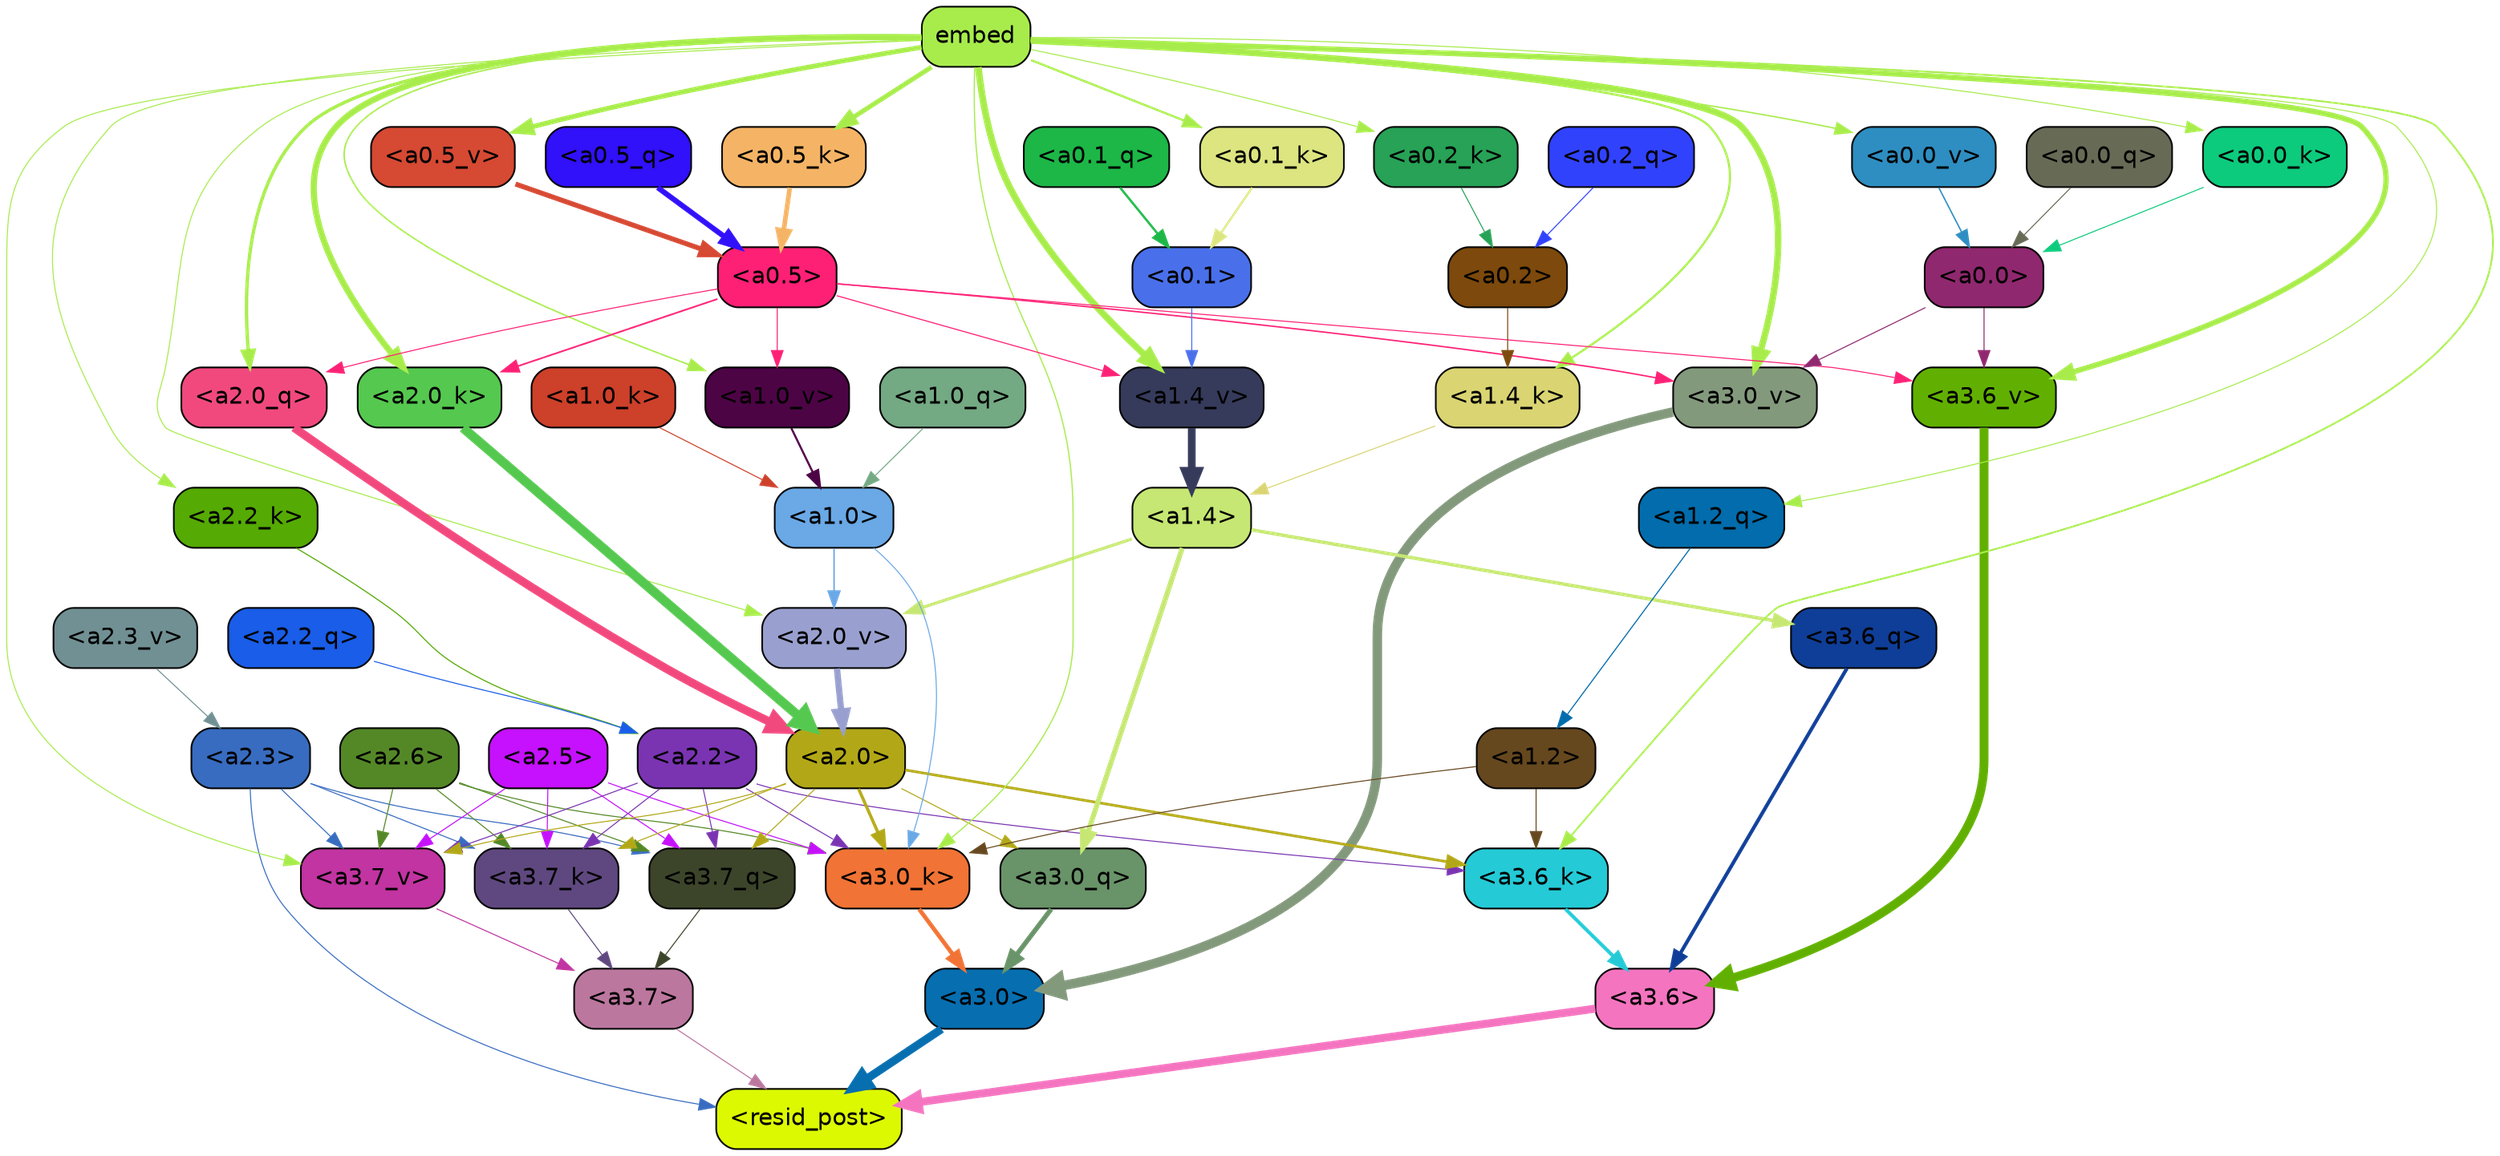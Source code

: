 strict digraph "" {
	graph [bgcolor=transparent,
		layout=dot,
		overlap=false,
		splines=true
	];
	"<a3.7>"	[color=black,
		fillcolor="#bc779f",
		fontname=Helvetica,
		shape=box,
		style="filled, rounded"];
	"<resid_post>"	[color=black,
		fillcolor="#dcf902",
		fontname=Helvetica,
		shape=box,
		style="filled, rounded"];
	"<a3.7>" -> "<resid_post>"	[color="#bc779f",
		penwidth=0.6];
	"<a3.6>"	[color=black,
		fillcolor="#f474bf",
		fontname=Helvetica,
		shape=box,
		style="filled, rounded"];
	"<a3.6>" -> "<resid_post>"	[color="#f474bf",
		penwidth=4.751592040061951];
	"<a3.0>"	[color=black,
		fillcolor="#076eb0",
		fontname=Helvetica,
		shape=box,
		style="filled, rounded"];
	"<a3.0>" -> "<resid_post>"	[color="#076eb0",
		penwidth=4.904066681861877];
	"<a2.3>"	[color=black,
		fillcolor="#376cc0",
		fontname=Helvetica,
		shape=box,
		style="filled, rounded"];
	"<a2.3>" -> "<resid_post>"	[color="#376cc0",
		penwidth=0.6];
	"<a3.7_q>"	[color=black,
		fillcolor="#3c452a",
		fontname=Helvetica,
		shape=box,
		style="filled, rounded"];
	"<a2.3>" -> "<a3.7_q>"	[color="#376cc0",
		penwidth=0.6];
	"<a3.7_k>"	[color=black,
		fillcolor="#5f487f",
		fontname=Helvetica,
		shape=box,
		style="filled, rounded"];
	"<a2.3>" -> "<a3.7_k>"	[color="#376cc0",
		penwidth=0.6];
	"<a3.7_v>"	[color=black,
		fillcolor="#c134a1",
		fontname=Helvetica,
		shape=box,
		style="filled, rounded"];
	"<a2.3>" -> "<a3.7_v>"	[color="#376cc0",
		penwidth=0.6];
	"<a3.7_q>" -> "<a3.7>"	[color="#3c452a",
		penwidth=0.6];
	"<a3.6_q>"	[color=black,
		fillcolor="#0f3e98",
		fontname=Helvetica,
		shape=box,
		style="filled, rounded"];
	"<a3.6_q>" -> "<a3.6>"	[color="#0f3e98",
		penwidth=2.160832464694977];
	"<a3.0_q>"	[color=black,
		fillcolor="#699368",
		fontname=Helvetica,
		shape=box,
		style="filled, rounded"];
	"<a3.0_q>" -> "<a3.0>"	[color="#699368",
		penwidth=2.870753765106201];
	"<a3.7_k>" -> "<a3.7>"	[color="#5f487f",
		penwidth=0.6];
	"<a3.6_k>"	[color=black,
		fillcolor="#24cad6",
		fontname=Helvetica,
		shape=box,
		style="filled, rounded"];
	"<a3.6_k>" -> "<a3.6>"	[color="#24cad6",
		penwidth=2.13908451795578];
	"<a3.0_k>"	[color=black,
		fillcolor="#f17335",
		fontname=Helvetica,
		shape=box,
		style="filled, rounded"];
	"<a3.0_k>" -> "<a3.0>"	[color="#f17335",
		penwidth=2.520303964614868];
	"<a3.7_v>" -> "<a3.7>"	[color="#c134a1",
		penwidth=0.6];
	"<a3.6_v>"	[color=black,
		fillcolor="#61b001",
		fontname=Helvetica,
		shape=box,
		style="filled, rounded"];
	"<a3.6_v>" -> "<a3.6>"	[color="#61b001",
		penwidth=5.297133803367615];
	"<a3.0_v>"	[color=black,
		fillcolor="#83997c",
		fontname=Helvetica,
		shape=box,
		style="filled, rounded"];
	"<a3.0_v>" -> "<a3.0>"	[color="#83997c",
		penwidth=5.680712580680847];
	"<a2.6>"	[color=black,
		fillcolor="#548827",
		fontname=Helvetica,
		shape=box,
		style="filled, rounded"];
	"<a2.6>" -> "<a3.7_q>"	[color="#548827",
		penwidth=0.6];
	"<a2.6>" -> "<a3.7_k>"	[color="#548827",
		penwidth=0.6];
	"<a2.6>" -> "<a3.0_k>"	[color="#548827",
		penwidth=0.6];
	"<a2.6>" -> "<a3.7_v>"	[color="#548827",
		penwidth=0.6];
	"<a2.5>"	[color=black,
		fillcolor="#c511fd",
		fontname=Helvetica,
		shape=box,
		style="filled, rounded"];
	"<a2.5>" -> "<a3.7_q>"	[color="#c511fd",
		penwidth=0.6];
	"<a2.5>" -> "<a3.7_k>"	[color="#c511fd",
		penwidth=0.6];
	"<a2.5>" -> "<a3.0_k>"	[color="#c511fd",
		penwidth=0.6];
	"<a2.5>" -> "<a3.7_v>"	[color="#c511fd",
		penwidth=0.6];
	"<a2.2>"	[color=black,
		fillcolor="#7a34b2",
		fontname=Helvetica,
		shape=box,
		style="filled, rounded"];
	"<a2.2>" -> "<a3.7_q>"	[color="#7a34b2",
		penwidth=0.6];
	"<a2.2>" -> "<a3.7_k>"	[color="#7a34b2",
		penwidth=0.6];
	"<a2.2>" -> "<a3.6_k>"	[color="#7a34b2",
		penwidth=0.6];
	"<a2.2>" -> "<a3.0_k>"	[color="#7a34b2",
		penwidth=0.6];
	"<a2.2>" -> "<a3.7_v>"	[color="#7a34b2",
		penwidth=0.6];
	"<a2.0>"	[color=black,
		fillcolor="#b2a817",
		fontname=Helvetica,
		shape=box,
		style="filled, rounded"];
	"<a2.0>" -> "<a3.7_q>"	[color="#b2a817",
		penwidth=0.6];
	"<a2.0>" -> "<a3.0_q>"	[color="#b2a817",
		penwidth=0.6];
	"<a2.0>" -> "<a3.7_k>"	[color="#b2a817",
		penwidth=0.6];
	"<a2.0>" -> "<a3.6_k>"	[color="#b2a817",
		penwidth=1.5897698998451233];
	"<a2.0>" -> "<a3.0_k>"	[color="#b2a817",
		penwidth=1.8405593037605286];
	"<a2.0>" -> "<a3.7_v>"	[color="#b2a817",
		penwidth=0.6];
	"<a1.4>"	[color=black,
		fillcolor="#c6e773",
		fontname=Helvetica,
		shape=box,
		style="filled, rounded"];
	"<a1.4>" -> "<a3.6_q>"	[color="#c6e773",
		penwidth=2.0260728895664215];
	"<a1.4>" -> "<a3.0_q>"	[color="#c6e773",
		penwidth=3.0185627341270447];
	"<a2.0_v>"	[color=black,
		fillcolor="#99a0cf",
		fontname=Helvetica,
		shape=box,
		style="filled, rounded"];
	"<a1.4>" -> "<a2.0_v>"	[color="#c6e773",
		penwidth=1.7970525026321411];
	"<a1.2>"	[color=black,
		fillcolor="#66481f",
		fontname=Helvetica,
		shape=box,
		style="filled, rounded"];
	"<a1.2>" -> "<a3.6_k>"	[color="#66481f",
		penwidth=0.6];
	"<a1.2>" -> "<a3.0_k>"	[color="#66481f",
		penwidth=0.6];
	embed	[color=black,
		fillcolor="#a8ec4c",
		fontname=Helvetica,
		shape=box,
		style="filled, rounded"];
	embed -> "<a3.6_k>"	[color="#a8ec4c",
		penwidth=1.046662151813507];
	embed -> "<a3.0_k>"	[color="#a8ec4c",
		penwidth=0.6995279788970947];
	embed -> "<a3.7_v>"	[color="#a8ec4c",
		penwidth=0.6];
	embed -> "<a3.6_v>"	[color="#a8ec4c",
		penwidth=3.1840110421180725];
	embed -> "<a3.0_v>"	[color="#a8ec4c",
		penwidth=3.9005755856633186];
	"<a2.0_q>"	[color=black,
		fillcolor="#f1497e",
		fontname=Helvetica,
		shape=box,
		style="filled, rounded"];
	embed -> "<a2.0_q>"	[color="#a8ec4c",
		penwidth=1.9669389724731445];
	"<a2.2_k>"	[color=black,
		fillcolor="#55aa03",
		fontname=Helvetica,
		shape=box,
		style="filled, rounded"];
	embed -> "<a2.2_k>"	[color="#a8ec4c",
		penwidth=0.6];
	"<a2.0_k>"	[color=black,
		fillcolor="#55c84f",
		fontname=Helvetica,
		shape=box,
		style="filled, rounded"];
	embed -> "<a2.0_k>"	[color="#a8ec4c",
		penwidth=3.6898754835128784];
	embed -> "<a2.0_v>"	[color="#a8ec4c",
		penwidth=0.6];
	"<a1.2_q>"	[color=black,
		fillcolor="#026cac",
		fontname=Helvetica,
		shape=box,
		style="filled, rounded"];
	embed -> "<a1.2_q>"	[color="#a8ec4c",
		penwidth=0.6];
	"<a1.4_k>"	[color=black,
		fillcolor="#dad572",
		fontname=Helvetica,
		shape=box,
		style="filled, rounded"];
	embed -> "<a1.4_k>"	[color="#a8ec4c",
		penwidth=1.2758672684431076];
	"<a1.4_v>"	[color=black,
		fillcolor="#363b5b",
		fontname=Helvetica,
		shape=box,
		style="filled, rounded"];
	embed -> "<a1.4_v>"	[color="#a8ec4c",
		penwidth=3.992354243993759];
	"<a1.0_v>"	[color=black,
		fillcolor="#4c0445",
		fontname=Helvetica,
		shape=box,
		style="filled, rounded"];
	embed -> "<a1.0_v>"	[color="#a8ec4c",
		penwidth=0.8768336176872253];
	"<a0.5_k>"	[color=black,
		fillcolor="#f5b465",
		fontname=Helvetica,
		shape=box,
		style="filled, rounded"];
	embed -> "<a0.5_k>"	[color="#a8ec4c",
		penwidth=2.7730610966682434];
	"<a0.2_k>"	[color=black,
		fillcolor="#27a256",
		fontname=Helvetica,
		shape=box,
		style="filled, rounded"];
	embed -> "<a0.2_k>"	[color="#a8ec4c",
		penwidth=0.6];
	"<a0.1_k>"	[color=black,
		fillcolor="#dce580",
		fontname=Helvetica,
		shape=box,
		style="filled, rounded"];
	embed -> "<a0.1_k>"	[color="#a8ec4c",
		penwidth=1.2810890674591064];
	"<a0.0_k>"	[color=black,
		fillcolor="#0ccb7d",
		fontname=Helvetica,
		shape=box,
		style="filled, rounded"];
	embed -> "<a0.0_k>"	[color="#a8ec4c",
		penwidth=0.6];
	"<a0.5_v>"	[color=black,
		fillcolor="#d64933",
		fontname=Helvetica,
		shape=box,
		style="filled, rounded"];
	embed -> "<a0.5_v>"	[color="#a8ec4c",
		penwidth=2.881743907928467];
	"<a0.0_v>"	[color=black,
		fillcolor="#2e8ec1",
		fontname=Helvetica,
		shape=box,
		style="filled, rounded"];
	embed -> "<a0.0_v>"	[color="#a8ec4c",
		penwidth=0.819606889039278];
	"<a1.0>"	[color=black,
		fillcolor="#6aa8e6",
		fontname=Helvetica,
		shape=box,
		style="filled, rounded"];
	"<a1.0>" -> "<a3.0_k>"	[color="#6aa8e6",
		penwidth=0.6];
	"<a1.0>" -> "<a2.0_v>"	[color="#6aa8e6",
		penwidth=0.8836666345596313];
	"<a0.5>"	[color=black,
		fillcolor="#fe2075",
		fontname=Helvetica,
		shape=box,
		style="filled, rounded"];
	"<a0.5>" -> "<a3.6_v>"	[color="#fe2075",
		penwidth=0.6];
	"<a0.5>" -> "<a3.0_v>"	[color="#fe2075",
		penwidth=0.8493617177009583];
	"<a0.5>" -> "<a2.0_q>"	[color="#fe2075",
		penwidth=0.6];
	"<a0.5>" -> "<a2.0_k>"	[color="#fe2075",
		penwidth=0.9942188858985901];
	"<a0.5>" -> "<a1.4_v>"	[color="#fe2075",
		penwidth=0.6379710733890533];
	"<a0.5>" -> "<a1.0_v>"	[color="#fe2075",
		penwidth=0.6];
	"<a0.0>"	[color=black,
		fillcolor="#90286f",
		fontname=Helvetica,
		shape=box,
		style="filled, rounded"];
	"<a0.0>" -> "<a3.6_v>"	[color="#90286f",
		penwidth=0.6];
	"<a0.0>" -> "<a3.0_v>"	[color="#90286f",
		penwidth=0.6];
	"<a2.2_q>"	[color=black,
		fillcolor="#195de8",
		fontname=Helvetica,
		shape=box,
		style="filled, rounded"];
	"<a2.2_q>" -> "<a2.2>"	[color="#195de8",
		penwidth=0.6];
	"<a2.0_q>" -> "<a2.0>"	[color="#f1497e",
		penwidth=5.0040658712387085];
	"<a2.2_k>" -> "<a2.2>"	[color="#55aa03",
		penwidth=0.6304321400821209];
	"<a2.0_k>" -> "<a2.0>"	[color="#55c84f",
		penwidth=5.6445024609565735];
	"<a2.3_v>"	[color=black,
		fillcolor="#719093",
		fontname=Helvetica,
		shape=box,
		style="filled, rounded"];
	"<a2.3_v>" -> "<a2.3>"	[color="#719093",
		penwidth=0.6];
	"<a2.0_v>" -> "<a2.0>"	[color="#99a0cf",
		penwidth=3.781584322452545];
	"<a1.2_q>" -> "<a1.2>"	[color="#026cac",
		penwidth=0.6481351256370544];
	"<a1.0_q>"	[color=black,
		fillcolor="#73a983",
		fontname=Helvetica,
		shape=box,
		style="filled, rounded"];
	"<a1.0_q>" -> "<a1.0>"	[color="#73a983",
		penwidth=0.6];
	"<a1.4_k>" -> "<a1.4>"	[color="#dad572",
		penwidth=0.6];
	"<a1.0_k>"	[color=black,
		fillcolor="#cd402a",
		fontname=Helvetica,
		shape=box,
		style="filled, rounded"];
	"<a1.0_k>" -> "<a1.0>"	[color="#cd402a",
		penwidth=0.6];
	"<a1.4_v>" -> "<a1.4>"	[color="#363b5b",
		penwidth=4.602061748504639];
	"<a1.0_v>" -> "<a1.0>"	[color="#4c0445",
		penwidth=1.227757602930069];
	"<a0.2>"	[color=black,
		fillcolor="#7d490c",
		fontname=Helvetica,
		shape=box,
		style="filled, rounded"];
	"<a0.2>" -> "<a1.4_k>"	[color="#7d490c",
		penwidth=0.6];
	"<a0.1>"	[color=black,
		fillcolor="#4970ea",
		fontname=Helvetica,
		shape=box,
		style="filled, rounded"];
	"<a0.1>" -> "<a1.4_v>"	[color="#4970ea",
		penwidth=0.6];
	"<a0.5_q>"	[color=black,
		fillcolor="#3110fa",
		fontname=Helvetica,
		shape=box,
		style="filled, rounded"];
	"<a0.5_q>" -> "<a0.5>"	[color="#3110fa",
		penwidth=3.219071626663208];
	"<a0.2_q>"	[color=black,
		fillcolor="#3142fd",
		fontname=Helvetica,
		shape=box,
		style="filled, rounded"];
	"<a0.2_q>" -> "<a0.2>"	[color="#3142fd",
		penwidth=0.6];
	"<a0.1_q>"	[color=black,
		fillcolor="#1cb747",
		fontname=Helvetica,
		shape=box,
		style="filled, rounded"];
	"<a0.1_q>" -> "<a0.1>"	[color="#1cb747",
		penwidth=1.3519257307052612];
	"<a0.0_q>"	[color=black,
		fillcolor="#676b56",
		fontname=Helvetica,
		shape=box,
		style="filled, rounded"];
	"<a0.0_q>" -> "<a0.0>"	[color="#676b56",
		penwidth=0.6];
	"<a0.5_k>" -> "<a0.5>"	[color="#f5b465",
		penwidth=2.7730584144592285];
	"<a0.2_k>" -> "<a0.2>"	[color="#27a256",
		penwidth=0.6];
	"<a0.1_k>" -> "<a0.1>"	[color="#dce580",
		penwidth=1.281095266342163];
	"<a0.0_k>" -> "<a0.0>"	[color="#0ccb7d",
		penwidth=0.6];
	"<a0.5_v>" -> "<a0.5>"	[color="#d64933",
		penwidth=2.9687485098838806];
	"<a0.0_v>" -> "<a0.0>"	[color="#2e8ec1",
		penwidth=0.8196042068302631];
}
